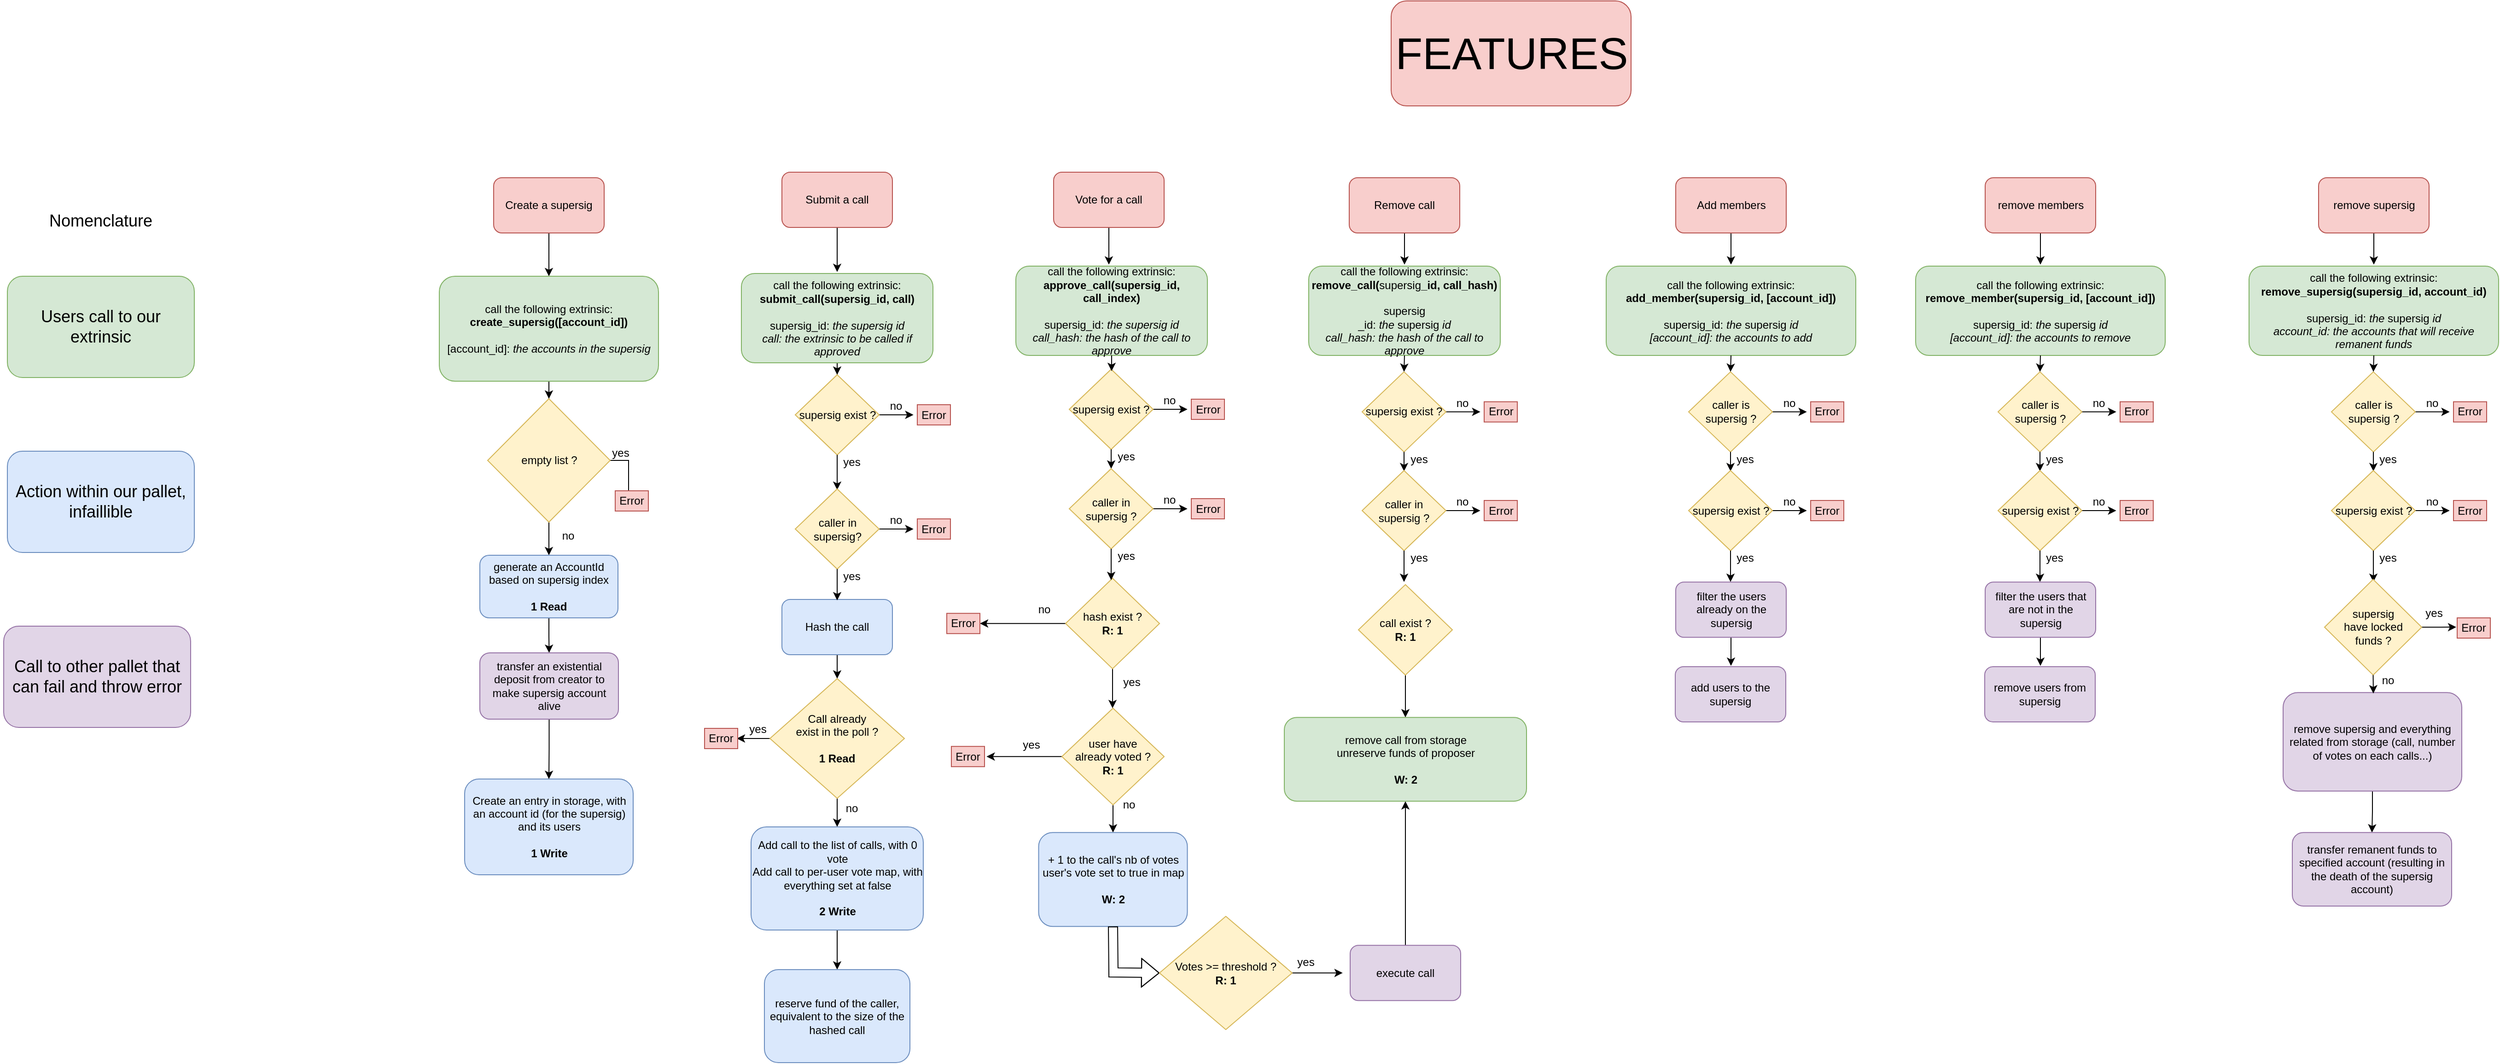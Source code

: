 <mxfile version="18.0.6" type="device"><diagram id="7CCgDmgDRAk3FX0dmjGh" name="Page-1"><mxGraphModel dx="2831" dy="1636" grid="0" gridSize="10" guides="1" tooltips="1" connect="1" arrows="1" fold="1" page="0" pageScale="1" pageWidth="4000" pageHeight="4000" math="0" shadow="0"><root><mxCell id="0"/><mxCell id="1" parent="0"/><mxCell id="Rgg8qXYijjIjAc1FM_RE-1" value="&lt;font style=&quot;font-size: 48px;&quot;&gt;FEATURES&lt;/font&gt;" style="rounded=1;whiteSpace=wrap;html=1;fillColor=#f8cecc;strokeColor=#b85450;" parent="1" vertex="1"><mxGeometry x="1069.5" y="-78" width="260.5" height="114" as="geometry"/></mxCell><mxCell id="e0RKrM8yckFqXr-OMky5-4" style="edgeStyle=orthogonalEdgeStyle;rounded=0;orthogonalLoop=1;jettySize=auto;html=1;entryX=0.5;entryY=0;entryDx=0;entryDy=0;fontSize=12;" parent="1" source="Rgg8qXYijjIjAc1FM_RE-2" target="e0RKrM8yckFqXr-OMky5-2" edge="1"><mxGeometry relative="1" as="geometry"/></mxCell><mxCell id="Rgg8qXYijjIjAc1FM_RE-2" value="Create a supersig" style="rounded=1;whiteSpace=wrap;html=1;fillColor=#f8cecc;strokeColor=#b85450;" parent="1" vertex="1"><mxGeometry x="95" y="114" width="120" height="60" as="geometry"/></mxCell><mxCell id="e0RKrM8yckFqXr-OMky5-19" style="edgeStyle=orthogonalEdgeStyle;rounded=0;orthogonalLoop=1;jettySize=auto;html=1;fontSize=12;" parent="1" source="Rgg8qXYijjIjAc1FM_RE-3" edge="1"><mxGeometry relative="1" as="geometry"><mxPoint x="468" y="216.4" as="targetPoint"/></mxGeometry></mxCell><mxCell id="Rgg8qXYijjIjAc1FM_RE-3" value="Submit a call" style="rounded=1;whiteSpace=wrap;html=1;fillColor=#f8cecc;strokeColor=#b85450;" parent="1" vertex="1"><mxGeometry x="408" y="108" width="120" height="60" as="geometry"/></mxCell><mxCell id="e0RKrM8yckFqXr-OMky5-28" style="edgeStyle=orthogonalEdgeStyle;rounded=0;orthogonalLoop=1;jettySize=auto;html=1;fontSize=12;" parent="1" source="Rgg8qXYijjIjAc1FM_RE-4" edge="1"><mxGeometry relative="1" as="geometry"><mxPoint x="763" y="208.4" as="targetPoint"/></mxGeometry></mxCell><mxCell id="Rgg8qXYijjIjAc1FM_RE-4" value="Vote for a call" style="rounded=1;whiteSpace=wrap;html=1;fillColor=#f8cecc;strokeColor=#b85450;" parent="1" vertex="1"><mxGeometry x="703" y="108" width="120" height="60" as="geometry"/></mxCell><mxCell id="e0RKrM8yckFqXr-OMky5-60" style="edgeStyle=orthogonalEdgeStyle;rounded=0;orthogonalLoop=1;jettySize=auto;html=1;fontSize=12;" parent="1" source="Rgg8qXYijjIjAc1FM_RE-5" edge="1"><mxGeometry relative="1" as="geometry"><mxPoint x="1084" y="208.364" as="targetPoint"/></mxGeometry></mxCell><mxCell id="Rgg8qXYijjIjAc1FM_RE-5" value="Remove call" style="rounded=1;whiteSpace=wrap;html=1;fillColor=#f8cecc;strokeColor=#b85450;" parent="1" vertex="1"><mxGeometry x="1024" y="114" width="120" height="60" as="geometry"/></mxCell><mxCell id="e0RKrM8yckFqXr-OMky5-7" style="edgeStyle=orthogonalEdgeStyle;rounded=0;orthogonalLoop=1;jettySize=auto;html=1;fontSize=12;" parent="1" source="e0RKrM8yckFqXr-OMky5-2" target="e0RKrM8yckFqXr-OMky5-6" edge="1"><mxGeometry relative="1" as="geometry"/></mxCell><mxCell id="e0RKrM8yckFqXr-OMky5-2" value="&lt;div&gt;call the following extrinsic:&lt;br&gt;&lt;b&gt;&lt;/b&gt;&lt;/div&gt;&lt;div&gt;&lt;b&gt;create_supersig([account_id])&lt;/b&gt;&lt;/div&gt;&lt;div&gt;&lt;br&gt;&lt;/div&gt;&lt;div&gt;[account_id]: &lt;font style=&quot;font-size: 12px;&quot;&gt;&lt;i&gt;the accounts in the supersig&lt;/i&gt;&lt;/font&gt;&lt;/div&gt;" style="rounded=1;whiteSpace=wrap;html=1;fillColor=#d5e8d4;strokeColor=#82b366;" parent="1" vertex="1"><mxGeometry x="36" y="221" width="238" height="114" as="geometry"/></mxCell><mxCell id="e0RKrM8yckFqXr-OMky5-5" value="&lt;div&gt;Create an entry in storage, with an account id (for the supersig) and its users&lt;/div&gt;&lt;div&gt;&lt;br&gt;&lt;/div&gt;&lt;b&gt;1 Write&lt;/b&gt;" style="rounded=1;whiteSpace=wrap;html=1;fontSize=12;fillColor=#dae8fc;strokeColor=#6c8ebf;" parent="1" vertex="1"><mxGeometry x="63.5" y="767" width="183" height="104" as="geometry"/></mxCell><mxCell id="e0RKrM8yckFqXr-OMky5-9" style="edgeStyle=orthogonalEdgeStyle;rounded=0;orthogonalLoop=1;jettySize=auto;html=1;fontSize=12;" parent="1" source="e0RKrM8yckFqXr-OMky5-6" target="e0RKrM8yckFqXr-OMky5-10" edge="1"><mxGeometry relative="1" as="geometry"><mxPoint x="245.207" y="421.0" as="targetPoint"/></mxGeometry></mxCell><mxCell id="pJIHgHE46LKrBKVAture-3" style="edgeStyle=orthogonalEdgeStyle;rounded=0;orthogonalLoop=1;jettySize=auto;html=1;entryX=0.5;entryY=0;entryDx=0;entryDy=0;" parent="1" source="e0RKrM8yckFqXr-OMky5-6" target="pJIHgHE46LKrBKVAture-1" edge="1"><mxGeometry relative="1" as="geometry"/></mxCell><mxCell id="e0RKrM8yckFqXr-OMky5-6" value="&lt;div&gt;empty list ?&lt;br&gt;&lt;/div&gt;" style="rhombus;whiteSpace=wrap;html=1;fontSize=12;fillColor=#fff2cc;strokeColor=#d6b656;" parent="1" vertex="1"><mxGeometry x="88.5" y="354" width="133" height="134" as="geometry"/></mxCell><mxCell id="e0RKrM8yckFqXr-OMky5-10" value="Error" style="rounded=0;whiteSpace=wrap;html=1;fontSize=12;fillColor=#f8cecc;strokeColor=#b85450;" parent="1" vertex="1"><mxGeometry x="227" y="454" width="36" height="22" as="geometry"/></mxCell><mxCell id="e0RKrM8yckFqXr-OMky5-11" value="no" style="text;html=1;strokeColor=none;fillColor=none;align=center;verticalAlign=middle;whiteSpace=wrap;rounded=0;fontSize=12;" parent="1" vertex="1"><mxGeometry x="146" y="488" width="60" height="30" as="geometry"/></mxCell><mxCell id="e0RKrM8yckFqXr-OMky5-12" value="yes" style="text;html=1;strokeColor=none;fillColor=none;align=center;verticalAlign=middle;whiteSpace=wrap;rounded=0;fontSize=12;" parent="1" vertex="1"><mxGeometry x="203" y="398" width="60" height="30" as="geometry"/></mxCell><mxCell id="e0RKrM8yckFqXr-OMky5-65" style="edgeStyle=orthogonalEdgeStyle;rounded=0;orthogonalLoop=1;jettySize=auto;html=1;entryX=0.5;entryY=0;entryDx=0;entryDy=0;fontSize=12;" parent="1" source="e0RKrM8yckFqXr-OMky5-13" target="e0RKrM8yckFqXr-OMky5-61" edge="1"><mxGeometry relative="1" as="geometry"/></mxCell><mxCell id="e0RKrM8yckFqXr-OMky5-13" value="&lt;div&gt;call the following extrinsic:&lt;/div&gt;&lt;div&gt;&lt;b&gt;submit_call(supersig_id, call)&lt;/b&gt;&lt;br&gt;&lt;/div&gt;&lt;div&gt;&lt;br&gt;&lt;/div&gt;&lt;div&gt;supersig_id: &lt;i&gt;the supersig id&lt;/i&gt;&lt;/div&gt;&lt;div&gt;&lt;i&gt;call: the extrinsic to be called if approved&lt;/i&gt;&lt;br&gt;&lt;/div&gt;" style="rounded=1;whiteSpace=wrap;html=1;fontSize=12;fillColor=#d5e8d4;strokeColor=#82b366;" parent="1" vertex="1"><mxGeometry x="364" y="218" width="208" height="97" as="geometry"/></mxCell><mxCell id="e0RKrM8yckFqXr-OMky5-21" style="edgeStyle=orthogonalEdgeStyle;rounded=0;orthogonalLoop=1;jettySize=auto;html=1;fontSize=12;" parent="1" source="e0RKrM8yckFqXr-OMky5-17" target="e0RKrM8yckFqXr-OMky5-18" edge="1"><mxGeometry relative="1" as="geometry"/></mxCell><mxCell id="e0RKrM8yckFqXr-OMky5-17" value="Hash the call" style="rounded=1;whiteSpace=wrap;html=1;fontSize=12;fillColor=#dae8fc;strokeColor=#6c8ebf;" parent="1" vertex="1"><mxGeometry x="408" y="572" width="120" height="60" as="geometry"/></mxCell><mxCell id="e0RKrM8yckFqXr-OMky5-22" style="edgeStyle=orthogonalEdgeStyle;rounded=0;orthogonalLoop=1;jettySize=auto;html=1;fontSize=12;" parent="1" source="e0RKrM8yckFqXr-OMky5-18" target="e0RKrM8yckFqXr-OMky5-23" edge="1"><mxGeometry relative="1" as="geometry"><mxPoint x="468" y="828" as="targetPoint"/></mxGeometry></mxCell><mxCell id="e0RKrM8yckFqXr-OMky5-25" style="edgeStyle=orthogonalEdgeStyle;rounded=0;orthogonalLoop=1;jettySize=auto;html=1;entryX=1;entryY=0.5;entryDx=0;entryDy=0;fontSize=12;" parent="1" source="e0RKrM8yckFqXr-OMky5-18" edge="1"><mxGeometry relative="1" as="geometry"><mxPoint x="359" y="723" as="targetPoint"/></mxGeometry></mxCell><mxCell id="e0RKrM8yckFqXr-OMky5-18" value="&lt;div&gt;Call already&lt;/div&gt;&lt;div&gt;exist in the poll ?&lt;/div&gt;&lt;div&gt;&lt;br&gt;&lt;/div&gt;&lt;div&gt;&lt;b&gt;1 Read&lt;/b&gt;&lt;br&gt;&lt;/div&gt;" style="rhombus;whiteSpace=wrap;html=1;fontSize=12;fillColor=#fff2cc;strokeColor=#d6b656;" parent="1" vertex="1"><mxGeometry x="395" y="658" width="146" height="130" as="geometry"/></mxCell><mxCell id="e0RKrM8yckFqXr-OMky5-29" style="edgeStyle=orthogonalEdgeStyle;rounded=0;orthogonalLoop=1;jettySize=auto;html=1;fontSize=12;" parent="1" source="e0RKrM8yckFqXr-OMky5-23" target="e0RKrM8yckFqXr-OMky5-30" edge="1"><mxGeometry relative="1" as="geometry"><mxPoint x="468" y="924.8" as="targetPoint"/></mxGeometry></mxCell><mxCell id="e0RKrM8yckFqXr-OMky5-23" value="&lt;div&gt;Add call to the list of calls, with 0 vote&lt;/div&gt;&lt;div&gt;Add call to per-user vote map, with everything set at false &lt;br&gt;&lt;/div&gt;&lt;div&gt;&lt;br&gt;&lt;/div&gt;&lt;div&gt;&lt;b&gt;2 Write&lt;/b&gt;&lt;br&gt;&lt;/div&gt;" style="rounded=1;whiteSpace=wrap;html=1;fontSize=12;fillColor=#dae8fc;strokeColor=#6c8ebf;" parent="1" vertex="1"><mxGeometry x="374.5" y="819" width="187" height="112" as="geometry"/></mxCell><mxCell id="e0RKrM8yckFqXr-OMky5-24" value="Error" style="rounded=0;whiteSpace=wrap;html=1;fontSize=12;fillColor=#f8cecc;strokeColor=#b85450;" parent="1" vertex="1"><mxGeometry x="324" y="712" width="36" height="22" as="geometry"/></mxCell><mxCell id="e0RKrM8yckFqXr-OMky5-26" value="yes" style="text;html=1;strokeColor=none;fillColor=none;align=center;verticalAlign=middle;whiteSpace=wrap;rounded=0;fontSize=12;" parent="1" vertex="1"><mxGeometry x="352" y="698" width="60" height="30" as="geometry"/></mxCell><mxCell id="e0RKrM8yckFqXr-OMky5-27" value="no" style="text;html=1;strokeColor=none;fillColor=none;align=center;verticalAlign=middle;whiteSpace=wrap;rounded=0;fontSize=12;" parent="1" vertex="1"><mxGeometry x="454" y="784" width="60" height="30" as="geometry"/></mxCell><mxCell id="e0RKrM8yckFqXr-OMky5-30" value="reserve fund of the caller, equivalent to the size of the hashed call" style="rounded=1;whiteSpace=wrap;html=1;fontSize=12;fillColor=#dae8fc;strokeColor=#6c8ebf;" parent="1" vertex="1"><mxGeometry x="389" y="974" width="158" height="101" as="geometry"/></mxCell><mxCell id="e0RKrM8yckFqXr-OMky5-31" value="&lt;div&gt;call the following extrinsic:&lt;/div&gt;&lt;div&gt;&lt;b&gt;approve_call(supersig_id, call_index)&lt;/b&gt;&lt;br&gt;&lt;/div&gt;&lt;div&gt;&lt;br&gt;&lt;/div&gt;&lt;div&gt;supersig_id: &lt;i&gt;the supersig id&lt;/i&gt;&lt;/div&gt;&lt;div&gt;&lt;i&gt;call_hash: the hash of the call to approve&lt;/i&gt;&lt;br&gt;&lt;/div&gt;" style="rounded=1;whiteSpace=wrap;html=1;fontSize=12;fillColor=#d5e8d4;strokeColor=#82b366;" parent="1" vertex="1"><mxGeometry x="662" y="210" width="208" height="97" as="geometry"/></mxCell><mxCell id="e0RKrM8yckFqXr-OMky5-35" style="edgeStyle=orthogonalEdgeStyle;rounded=0;orthogonalLoop=1;jettySize=auto;html=1;entryX=1;entryY=0.5;entryDx=0;entryDy=0;fontSize=12;" parent="1" source="e0RKrM8yckFqXr-OMky5-33" target="e0RKrM8yckFqXr-OMky5-34" edge="1"><mxGeometry relative="1" as="geometry"/></mxCell><mxCell id="e0RKrM8yckFqXr-OMky5-38" style="edgeStyle=orthogonalEdgeStyle;rounded=0;orthogonalLoop=1;jettySize=auto;html=1;fontSize=12;" parent="1" source="e0RKrM8yckFqXr-OMky5-33" edge="1"><mxGeometry relative="1" as="geometry"><mxPoint x="767" y="690.1" as="targetPoint"/></mxGeometry></mxCell><mxCell id="e0RKrM8yckFqXr-OMky5-33" value="&lt;div&gt;hash exist ?&lt;/div&gt;&lt;div&gt;&lt;b&gt;R: 1&lt;/b&gt;&lt;br&gt;&lt;/div&gt;" style="rhombus;whiteSpace=wrap;html=1;fontSize=12;fillColor=#fff2cc;strokeColor=#d6b656;" parent="1" vertex="1"><mxGeometry x="716" y="549" width="102" height="98.2" as="geometry"/></mxCell><mxCell id="e0RKrM8yckFqXr-OMky5-34" value="Error" style="rounded=0;whiteSpace=wrap;html=1;fontSize=12;fillColor=#f8cecc;strokeColor=#b85450;" parent="1" vertex="1"><mxGeometry x="587" y="587.1" width="36" height="22" as="geometry"/></mxCell><mxCell id="e0RKrM8yckFqXr-OMky5-36" value="no" style="text;html=1;strokeColor=none;fillColor=none;align=center;verticalAlign=middle;whiteSpace=wrap;rounded=0;fontSize=12;" parent="1" vertex="1"><mxGeometry x="663" y="568.1" width="60" height="30" as="geometry"/></mxCell><mxCell id="e0RKrM8yckFqXr-OMky5-37" value="yes" style="text;html=1;strokeColor=none;fillColor=none;align=center;verticalAlign=middle;whiteSpace=wrap;rounded=0;fontSize=12;" parent="1" vertex="1"><mxGeometry x="758" y="647.2" width="60" height="30" as="geometry"/></mxCell><mxCell id="e0RKrM8yckFqXr-OMky5-42" style="edgeStyle=orthogonalEdgeStyle;rounded=0;orthogonalLoop=1;jettySize=auto;html=1;fontSize=12;" parent="1" source="e0RKrM8yckFqXr-OMky5-40" edge="1"><mxGeometry relative="1" as="geometry"><mxPoint x="630.2" y="742.6" as="targetPoint"/></mxGeometry></mxCell><mxCell id="e0RKrM8yckFqXr-OMky5-46" style="edgeStyle=orthogonalEdgeStyle;rounded=0;orthogonalLoop=1;jettySize=auto;html=1;entryX=0.5;entryY=0;entryDx=0;entryDy=0;fontSize=12;" parent="1" source="e0RKrM8yckFqXr-OMky5-40" target="e0RKrM8yckFqXr-OMky5-45" edge="1"><mxGeometry relative="1" as="geometry"/></mxCell><mxCell id="e0RKrM8yckFqXr-OMky5-40" value="&lt;div&gt;user have&lt;/div&gt;&lt;div&gt;already voted ?&lt;/div&gt;&lt;div&gt;&lt;b&gt;R: 1&lt;/b&gt;&lt;br&gt;&lt;/div&gt;" style="rhombus;whiteSpace=wrap;html=1;fontSize=12;fillColor=#fff2cc;strokeColor=#d6b656;" parent="1" vertex="1"><mxGeometry x="712" y="690.1" width="111" height="105" as="geometry"/></mxCell><mxCell id="e0RKrM8yckFqXr-OMky5-41" value="Error" style="rounded=0;whiteSpace=wrap;html=1;fontSize=12;fillColor=#f8cecc;strokeColor=#b85450;" parent="1" vertex="1"><mxGeometry x="592" y="731.6" width="36" height="22" as="geometry"/></mxCell><mxCell id="e0RKrM8yckFqXr-OMky5-43" value="no" style="text;html=1;strokeColor=none;fillColor=none;align=center;verticalAlign=middle;whiteSpace=wrap;rounded=0;fontSize=12;" parent="1" vertex="1"><mxGeometry x="755" y="780.1" width="60" height="30" as="geometry"/></mxCell><mxCell id="e0RKrM8yckFqXr-OMky5-44" value="yes" style="text;html=1;strokeColor=none;fillColor=none;align=center;verticalAlign=middle;whiteSpace=wrap;rounded=0;fontSize=12;" parent="1" vertex="1"><mxGeometry x="649" y="715.1" width="60" height="30" as="geometry"/></mxCell><mxCell id="e0RKrM8yckFqXr-OMky5-45" value="&lt;div&gt;+ 1 to the call's nb of votes&lt;/div&gt;&lt;div&gt;user's vote set to true in map&lt;/div&gt;&lt;div&gt;&lt;b&gt;&lt;br&gt;&lt;/b&gt;&lt;/div&gt;&lt;div&gt;&lt;b&gt;W: 2&lt;/b&gt;&lt;br&gt;&lt;/div&gt;" style="rounded=1;whiteSpace=wrap;html=1;fontSize=12;fillColor=#dae8fc;strokeColor=#6c8ebf;" parent="1" vertex="1"><mxGeometry x="686.75" y="825.1" width="161.5" height="102" as="geometry"/></mxCell><mxCell id="e0RKrM8yckFqXr-OMky5-47" value="" style="shape=flexArrow;endArrow=classic;html=1;rounded=0;fontSize=12;exitX=0.5;exitY=1;exitDx=0;exitDy=0;entryX=0;entryY=0.5;entryDx=0;entryDy=0;" parent="1" edge="1"><mxGeometry width="50" height="50" relative="1" as="geometry"><mxPoint x="767.5" y="927.1" as="sourcePoint"/><mxPoint x="818" y="977.6" as="targetPoint"/><Array as="points"><mxPoint x="768" y="977.1"/></Array></mxGeometry></mxCell><mxCell id="e0RKrM8yckFqXr-OMky5-88" style="edgeStyle=orthogonalEdgeStyle;rounded=0;orthogonalLoop=1;jettySize=auto;html=1;fontSize=12;" parent="1" source="e0RKrM8yckFqXr-OMky5-49" edge="1"><mxGeometry relative="1" as="geometry"><mxPoint x="1016.903" y="977.6" as="targetPoint"/></mxGeometry></mxCell><mxCell id="e0RKrM8yckFqXr-OMky5-49" value="&lt;div&gt;Votes &amp;gt;= threshold ?&lt;/div&gt;&lt;b&gt;R: 1&lt;/b&gt;" style="rhombus;whiteSpace=wrap;html=1;fontSize=12;fillColor=#fff2cc;strokeColor=#d6b656;" parent="1" vertex="1"><mxGeometry x="818" y="916.1" width="144" height="123" as="geometry"/></mxCell><mxCell id="e0RKrM8yckFqXr-OMky5-50" value="yes" style="text;html=1;strokeColor=none;fillColor=none;align=center;verticalAlign=middle;whiteSpace=wrap;rounded=0;fontSize=12;" parent="1" vertex="1"><mxGeometry x="947" y="951.1" width="60" height="30" as="geometry"/></mxCell><mxCell id="e0RKrM8yckFqXr-OMky5-91" style="edgeStyle=orthogonalEdgeStyle;rounded=0;orthogonalLoop=1;jettySize=auto;html=1;fontSize=12;" parent="1" source="e0RKrM8yckFqXr-OMky5-51" target="e0RKrM8yckFqXr-OMky5-58" edge="1"><mxGeometry relative="1" as="geometry"/></mxCell><mxCell id="e0RKrM8yckFqXr-OMky5-51" value="execute call" style="rounded=1;whiteSpace=wrap;html=1;fontSize=12;fillColor=#e1d5e7;strokeColor=#9673a6;" parent="1" vertex="1"><mxGeometry x="1025" y="947.6" width="120" height="60" as="geometry"/></mxCell><mxCell id="e0RKrM8yckFqXr-OMky5-59" style="edgeStyle=orthogonalEdgeStyle;rounded=0;orthogonalLoop=1;jettySize=auto;html=1;entryX=0.5;entryY=0;entryDx=0;entryDy=0;fontSize=12;" parent="1" source="e0RKrM8yckFqXr-OMky5-55" target="e0RKrM8yckFqXr-OMky5-58" edge="1"><mxGeometry relative="1" as="geometry"/></mxCell><mxCell id="e0RKrM8yckFqXr-OMky5-55" value="&lt;div&gt;call exist ?&lt;/div&gt;&lt;div&gt;&lt;b&gt;R: 1&lt;/b&gt;&lt;br&gt;&lt;/div&gt;" style="rhombus;whiteSpace=wrap;html=1;fontSize=12;fillColor=#fff2cc;strokeColor=#d6b656;" parent="1" vertex="1"><mxGeometry x="1034" y="555.9" width="102" height="98.2" as="geometry"/></mxCell><mxCell id="e0RKrM8yckFqXr-OMky5-56" value="&lt;div&gt;call the following extrinsic:&lt;/div&gt;&lt;div&gt;&lt;b&gt;remove_call(&lt;/b&gt;supersig&lt;b&gt;_id, call_hash)&lt;/b&gt;&lt;br&gt;&lt;/div&gt;&lt;div&gt;&lt;br&gt;&lt;/div&gt;supersig&lt;div&gt;_id: &lt;i&gt;the&amp;nbsp;&lt;/i&gt;supersig&amp;nbsp;&lt;i&gt;id&lt;/i&gt;&lt;/div&gt;&lt;div&gt;&lt;i&gt;call_hash: the hash of the call to approve&lt;/i&gt;&lt;br&gt;&lt;/div&gt;" style="rounded=1;whiteSpace=wrap;html=1;fontSize=12;fillColor=#d5e8d4;strokeColor=#82b366;" parent="1" vertex="1"><mxGeometry x="980" y="210" width="208" height="97" as="geometry"/></mxCell><mxCell id="e0RKrM8yckFqXr-OMky5-58" value="&lt;div&gt;&lt;span style=&quot;background-color: initial;&quot;&gt;remove call from storage&lt;/span&gt;&lt;br&gt;&lt;/div&gt;&lt;div&gt;unreserve funds of proposer&lt;/div&gt;&lt;div&gt;&lt;br&gt;&lt;/div&gt;&lt;div&gt;&lt;b&gt;W: 2&lt;/b&gt;&lt;br&gt;&lt;/div&gt;" style="rounded=1;whiteSpace=wrap;html=1;fontSize=12;fillColor=#d5e8d4;strokeColor=#82b366;" parent="1" vertex="1"><mxGeometry x="953.5" y="700.1" width="263" height="91" as="geometry"/></mxCell><mxCell id="e0RKrM8yckFqXr-OMky5-67" style="edgeStyle=orthogonalEdgeStyle;rounded=0;orthogonalLoop=1;jettySize=auto;html=1;fontSize=12;" parent="1" source="e0RKrM8yckFqXr-OMky5-61" edge="1"><mxGeometry relative="1" as="geometry"><mxPoint x="550.826" y="371.5" as="targetPoint"/></mxGeometry></mxCell><mxCell id="e0RKrM8yckFqXr-OMky5-61" value="supersig exist ?" style="rhombus;whiteSpace=wrap;html=1;fontSize=12;fillColor=#fff2cc;strokeColor=#d6b656;" parent="1" vertex="1"><mxGeometry x="422.5" y="328" width="91" height="87" as="geometry"/></mxCell><mxCell id="e0RKrM8yckFqXr-OMky5-62" value="no" style="text;html=1;strokeColor=none;fillColor=none;align=center;verticalAlign=middle;whiteSpace=wrap;rounded=0;fontSize=12;" parent="1" vertex="1"><mxGeometry x="501.5" y="347" width="60" height="30" as="geometry"/></mxCell><mxCell id="e0RKrM8yckFqXr-OMky5-63" value="yes" style="text;html=1;strokeColor=none;fillColor=none;align=center;verticalAlign=middle;whiteSpace=wrap;rounded=0;fontSize=12;" parent="1" vertex="1"><mxGeometry x="454" y="408" width="60" height="30" as="geometry"/></mxCell><mxCell id="e0RKrM8yckFqXr-OMky5-64" value="Error" style="rounded=0;whiteSpace=wrap;html=1;fontSize=12;fillColor=#f8cecc;strokeColor=#b85450;" parent="1" vertex="1"><mxGeometry x="555" y="360.5" width="36" height="22" as="geometry"/></mxCell><mxCell id="e0RKrM8yckFqXr-OMky5-66" value="" style="endArrow=classic;html=1;rounded=0;fontSize=12;exitX=0.5;exitY=1;exitDx=0;exitDy=0;" parent="1" source="e0RKrM8yckFqXr-OMky5-61" edge="1"><mxGeometry width="50" height="50" relative="1" as="geometry"><mxPoint x="737" y="506" as="sourcePoint"/><mxPoint x="468" y="453" as="targetPoint"/></mxGeometry></mxCell><mxCell id="e0RKrM8yckFqXr-OMky5-68" style="edgeStyle=orthogonalEdgeStyle;rounded=0;orthogonalLoop=1;jettySize=auto;html=1;fontSize=12;" parent="1" source="e0RKrM8yckFqXr-OMky5-69" edge="1"><mxGeometry relative="1" as="geometry"><mxPoint x="848.326" y="365.5" as="targetPoint"/></mxGeometry></mxCell><mxCell id="e0RKrM8yckFqXr-OMky5-69" value="supersig exist ?" style="rhombus;whiteSpace=wrap;html=1;fontSize=12;fillColor=#fff2cc;strokeColor=#d6b656;" parent="1" vertex="1"><mxGeometry x="720" y="322" width="91" height="87" as="geometry"/></mxCell><mxCell id="e0RKrM8yckFqXr-OMky5-70" value="no" style="text;html=1;strokeColor=none;fillColor=none;align=center;verticalAlign=middle;whiteSpace=wrap;rounded=0;fontSize=12;" parent="1" vertex="1"><mxGeometry x="799" y="341" width="60" height="30" as="geometry"/></mxCell><mxCell id="e0RKrM8yckFqXr-OMky5-71" value="yes" style="text;html=1;strokeColor=none;fillColor=none;align=center;verticalAlign=middle;whiteSpace=wrap;rounded=0;fontSize=12;" parent="1" vertex="1"><mxGeometry x="751.5" y="402" width="60" height="30" as="geometry"/></mxCell><mxCell id="e0RKrM8yckFqXr-OMky5-72" value="Error" style="rounded=0;whiteSpace=wrap;html=1;fontSize=12;fillColor=#f8cecc;strokeColor=#b85450;" parent="1" vertex="1"><mxGeometry x="852.5" y="354.5" width="36" height="22" as="geometry"/></mxCell><mxCell id="e0RKrM8yckFqXr-OMky5-73" value="" style="endArrow=classic;html=1;rounded=0;fontSize=12;exitX=0.5;exitY=1;exitDx=0;exitDy=0;entryX=0.5;entryY=0;entryDx=0;entryDy=0;" parent="1" source="e0RKrM8yckFqXr-OMky5-69" edge="1"><mxGeometry width="50" height="50" relative="1" as="geometry"><mxPoint x="1034.5" y="500" as="sourcePoint"/><mxPoint x="765.5" y="430" as="targetPoint"/></mxGeometry></mxCell><mxCell id="e0RKrM8yckFqXr-OMky5-80" style="edgeStyle=orthogonalEdgeStyle;rounded=0;orthogonalLoop=1;jettySize=auto;html=1;fontSize=12;" parent="1" source="e0RKrM8yckFqXr-OMky5-81" edge="1"><mxGeometry relative="1" as="geometry"><mxPoint x="1166.326" y="368.3" as="targetPoint"/></mxGeometry></mxCell><mxCell id="e0RKrM8yckFqXr-OMky5-81" value="supersig exist ?" style="rhombus;whiteSpace=wrap;html=1;fontSize=12;fillColor=#fff2cc;strokeColor=#d6b656;" parent="1" vertex="1"><mxGeometry x="1038" y="324.8" width="91" height="87" as="geometry"/></mxCell><mxCell id="e0RKrM8yckFqXr-OMky5-82" value="no" style="text;html=1;strokeColor=none;fillColor=none;align=center;verticalAlign=middle;whiteSpace=wrap;rounded=0;fontSize=12;" parent="1" vertex="1"><mxGeometry x="1117" y="343.8" width="60" height="30" as="geometry"/></mxCell><mxCell id="e0RKrM8yckFqXr-OMky5-83" value="yes" style="text;html=1;strokeColor=none;fillColor=none;align=center;verticalAlign=middle;whiteSpace=wrap;rounded=0;fontSize=12;" parent="1" vertex="1"><mxGeometry x="1069.5" y="404.8" width="60" height="30" as="geometry"/></mxCell><mxCell id="e0RKrM8yckFqXr-OMky5-84" value="Error" style="rounded=0;whiteSpace=wrap;html=1;fontSize=12;fillColor=#f8cecc;strokeColor=#b85450;" parent="1" vertex="1"><mxGeometry x="1170.5" y="357.3" width="36" height="22" as="geometry"/></mxCell><mxCell id="e0RKrM8yckFqXr-OMky5-85" value="" style="endArrow=classic;html=1;rounded=0;fontSize=12;exitX=0.5;exitY=1;exitDx=0;exitDy=0;entryX=0.5;entryY=0;entryDx=0;entryDy=0;" parent="1" source="e0RKrM8yckFqXr-OMky5-81" edge="1"><mxGeometry width="50" height="50" relative="1" as="geometry"><mxPoint x="1352.5" y="502.8" as="sourcePoint"/><mxPoint x="1083.5" y="432.8" as="targetPoint"/></mxGeometry></mxCell><mxCell id="e0RKrM8yckFqXr-OMky5-86" value="" style="endArrow=classic;html=1;rounded=0;fontSize=12;exitX=0.5;exitY=1;exitDx=0;exitDy=0;entryX=0.5;entryY=0;entryDx=0;entryDy=0;" parent="1" source="e0RKrM8yckFqXr-OMky5-56" target="e0RKrM8yckFqXr-OMky5-81" edge="1"><mxGeometry width="50" height="50" relative="1" as="geometry"><mxPoint x="737" y="506" as="sourcePoint"/><mxPoint x="787" y="456" as="targetPoint"/></mxGeometry></mxCell><mxCell id="e0RKrM8yckFqXr-OMky5-87" value="" style="endArrow=classic;html=1;rounded=0;fontSize=12;exitX=0.5;exitY=1;exitDx=0;exitDy=0;" parent="1" source="e0RKrM8yckFqXr-OMky5-31" edge="1"><mxGeometry width="50" height="50" relative="1" as="geometry"><mxPoint x="737" y="506" as="sourcePoint"/><mxPoint x="766" y="324" as="targetPoint"/></mxGeometry></mxCell><mxCell id="pJIHgHE46LKrBKVAture-4" style="edgeStyle=orthogonalEdgeStyle;rounded=0;orthogonalLoop=1;jettySize=auto;html=1;entryX=0.5;entryY=0;entryDx=0;entryDy=0;" parent="1" source="pJIHgHE46LKrBKVAture-1" target="pJIHgHE46LKrBKVAture-2" edge="1"><mxGeometry relative="1" as="geometry"/></mxCell><mxCell id="pJIHgHE46LKrBKVAture-1" value="&lt;div&gt;generate an AccountId based on supersig index&lt;/div&gt;&lt;div&gt;&lt;b&gt;&lt;br&gt;1 Read&lt;/b&gt;&lt;br&gt;&lt;/div&gt;" style="rounded=1;whiteSpace=wrap;html=1;fillColor=#dae8fc;strokeColor=#6c8ebf;" parent="1" vertex="1"><mxGeometry x="80" y="524" width="150" height="68" as="geometry"/></mxCell><mxCell id="pJIHgHE46LKrBKVAture-5" style="edgeStyle=orthogonalEdgeStyle;rounded=0;orthogonalLoop=1;jettySize=auto;html=1;" parent="1" source="pJIHgHE46LKrBKVAture-2" target="e0RKrM8yckFqXr-OMky5-5" edge="1"><mxGeometry relative="1" as="geometry"/></mxCell><mxCell id="pJIHgHE46LKrBKVAture-2" value="transfer an existential deposit from creator to make supersig account alive " style="rounded=1;whiteSpace=wrap;html=1;fillColor=#e1d5e7;strokeColor=#9673a6;" parent="1" vertex="1"><mxGeometry x="80" y="630" width="150.5" height="72" as="geometry"/></mxCell><mxCell id="pJIHgHE46LKrBKVAture-6" value="&lt;div&gt;&lt;font style=&quot;font-size: 18px;&quot;&gt;Users call to our&lt;/font&gt;&lt;/div&gt;&lt;div&gt;&lt;font style=&quot;font-size: 18px;&quot;&gt;extrinsic&lt;/font&gt;&lt;/div&gt;" style="rounded=1;whiteSpace=wrap;html=1;fillColor=#d5e8d4;strokeColor=#82b366;" parent="1" vertex="1"><mxGeometry x="-433" y="221" width="203" height="110" as="geometry"/></mxCell><mxCell id="pJIHgHE46LKrBKVAture-8" value="&lt;div&gt;&lt;font style=&quot;font-size: 18px;&quot;&gt;Action within our pallet,&lt;/font&gt;&lt;/div&gt;&lt;div&gt;&lt;font style=&quot;font-size: 18px;&quot;&gt;infaillible&lt;br&gt;&lt;/font&gt;&lt;/div&gt;" style="rounded=1;whiteSpace=wrap;html=1;fillColor=#dae8fc;strokeColor=#6c8ebf;" parent="1" vertex="1"><mxGeometry x="-433" y="411" width="203" height="110" as="geometry"/></mxCell><mxCell id="pJIHgHE46LKrBKVAture-9" value="&lt;font style=&quot;font-size: 18px;&quot;&gt;Call to other pallet that can fail and throw error&lt;br&gt;&lt;/font&gt;" style="rounded=1;whiteSpace=wrap;html=1;fillColor=#e1d5e7;strokeColor=#9673a6;" parent="1" vertex="1"><mxGeometry x="-437" y="601" width="203" height="110" as="geometry"/></mxCell><mxCell id="pJIHgHE46LKrBKVAture-10" value="Nomenclature" style="text;html=1;strokeColor=none;fillColor=none;align=center;verticalAlign=middle;whiteSpace=wrap;rounded=0;fontSize=18;" parent="1" vertex="1"><mxGeometry x="-441" y="119" width="219" height="83" as="geometry"/></mxCell><mxCell id="WldWs12m6fGOXda9JFug-1" style="edgeStyle=orthogonalEdgeStyle;rounded=0;orthogonalLoop=1;jettySize=auto;html=1;fontSize=12;" parent="1" source="WldWs12m6fGOXda9JFug-2" edge="1"><mxGeometry relative="1" as="geometry"><mxPoint x="550.826" y="495.5" as="targetPoint"/></mxGeometry></mxCell><mxCell id="WldWs12m6fGOXda9JFug-2" value="caller in supersig?" style="rhombus;whiteSpace=wrap;html=1;fontSize=12;fillColor=#fff2cc;strokeColor=#d6b656;" parent="1" vertex="1"><mxGeometry x="422.5" y="452" width="91" height="87" as="geometry"/></mxCell><mxCell id="WldWs12m6fGOXda9JFug-3" value="no" style="text;html=1;strokeColor=none;fillColor=none;align=center;verticalAlign=middle;whiteSpace=wrap;rounded=0;fontSize=12;" parent="1" vertex="1"><mxGeometry x="501.5" y="471" width="60" height="30" as="geometry"/></mxCell><mxCell id="WldWs12m6fGOXda9JFug-4" value="yes" style="text;html=1;strokeColor=none;fillColor=none;align=center;verticalAlign=middle;whiteSpace=wrap;rounded=0;fontSize=12;" parent="1" vertex="1"><mxGeometry x="454" y="532" width="60" height="30" as="geometry"/></mxCell><mxCell id="WldWs12m6fGOXda9JFug-5" value="Error" style="rounded=0;whiteSpace=wrap;html=1;fontSize=12;fillColor=#f8cecc;strokeColor=#b85450;" parent="1" vertex="1"><mxGeometry x="555" y="484.5" width="36" height="22" as="geometry"/></mxCell><mxCell id="WldWs12m6fGOXda9JFug-6" value="" style="endArrow=classic;html=1;rounded=0;fontSize=12;exitX=0.5;exitY=1;exitDx=0;exitDy=0;" parent="1" source="WldWs12m6fGOXda9JFug-2" edge="1"><mxGeometry width="50" height="50" relative="1" as="geometry"><mxPoint x="737" y="630" as="sourcePoint"/><mxPoint x="468" y="573" as="targetPoint"/></mxGeometry></mxCell><mxCell id="WldWs12m6fGOXda9JFug-8" style="edgeStyle=orthogonalEdgeStyle;rounded=0;orthogonalLoop=1;jettySize=auto;html=1;fontSize=12;" parent="1" source="WldWs12m6fGOXda9JFug-9" edge="1"><mxGeometry relative="1" as="geometry"><mxPoint x="848.326" y="473.5" as="targetPoint"/></mxGeometry></mxCell><mxCell id="WldWs12m6fGOXda9JFug-9" value="caller in supersig ?" style="rhombus;whiteSpace=wrap;html=1;fontSize=12;fillColor=#fff2cc;strokeColor=#d6b656;" parent="1" vertex="1"><mxGeometry x="720" y="430" width="91" height="87" as="geometry"/></mxCell><mxCell id="WldWs12m6fGOXda9JFug-10" value="no" style="text;html=1;strokeColor=none;fillColor=none;align=center;verticalAlign=middle;whiteSpace=wrap;rounded=0;fontSize=12;" parent="1" vertex="1"><mxGeometry x="799" y="449" width="60" height="30" as="geometry"/></mxCell><mxCell id="WldWs12m6fGOXda9JFug-11" value="yes" style="text;html=1;strokeColor=none;fillColor=none;align=center;verticalAlign=middle;whiteSpace=wrap;rounded=0;fontSize=12;" parent="1" vertex="1"><mxGeometry x="751.5" y="510" width="60" height="30" as="geometry"/></mxCell><mxCell id="WldWs12m6fGOXda9JFug-12" value="Error" style="rounded=0;whiteSpace=wrap;html=1;fontSize=12;fillColor=#f8cecc;strokeColor=#b85450;" parent="1" vertex="1"><mxGeometry x="852.5" y="462.5" width="36" height="22" as="geometry"/></mxCell><mxCell id="WldWs12m6fGOXda9JFug-13" value="" style="endArrow=classic;html=1;rounded=0;fontSize=12;exitX=0.5;exitY=1;exitDx=0;exitDy=0;" parent="1" source="WldWs12m6fGOXda9JFug-9" edge="1"><mxGeometry width="50" height="50" relative="1" as="geometry"><mxPoint x="1034.5" y="608" as="sourcePoint"/><mxPoint x="765.5" y="551" as="targetPoint"/></mxGeometry></mxCell><mxCell id="WldWs12m6fGOXda9JFug-14" style="edgeStyle=orthogonalEdgeStyle;rounded=0;orthogonalLoop=1;jettySize=auto;html=1;fontSize=12;" parent="1" source="WldWs12m6fGOXda9JFug-15" edge="1"><mxGeometry relative="1" as="geometry"><mxPoint x="1166.326" y="475.5" as="targetPoint"/></mxGeometry></mxCell><mxCell id="WldWs12m6fGOXda9JFug-15" value="caller in supersig ?" style="rhombus;whiteSpace=wrap;html=1;fontSize=12;fillColor=#fff2cc;strokeColor=#d6b656;" parent="1" vertex="1"><mxGeometry x="1038" y="432" width="91" height="87" as="geometry"/></mxCell><mxCell id="WldWs12m6fGOXda9JFug-16" value="no" style="text;html=1;strokeColor=none;fillColor=none;align=center;verticalAlign=middle;whiteSpace=wrap;rounded=0;fontSize=12;" parent="1" vertex="1"><mxGeometry x="1117" y="451" width="60" height="30" as="geometry"/></mxCell><mxCell id="WldWs12m6fGOXda9JFug-17" value="yes" style="text;html=1;strokeColor=none;fillColor=none;align=center;verticalAlign=middle;whiteSpace=wrap;rounded=0;fontSize=12;" parent="1" vertex="1"><mxGeometry x="1069.5" y="512" width="60" height="30" as="geometry"/></mxCell><mxCell id="WldWs12m6fGOXda9JFug-18" value="Error" style="rounded=0;whiteSpace=wrap;html=1;fontSize=12;fillColor=#f8cecc;strokeColor=#b85450;" parent="1" vertex="1"><mxGeometry x="1170.5" y="464.5" width="36" height="22" as="geometry"/></mxCell><mxCell id="WldWs12m6fGOXda9JFug-19" value="" style="endArrow=classic;html=1;rounded=0;fontSize=12;exitX=0.5;exitY=1;exitDx=0;exitDy=0;" parent="1" source="WldWs12m6fGOXda9JFug-15" edge="1"><mxGeometry width="50" height="50" relative="1" as="geometry"><mxPoint x="1352.5" y="610" as="sourcePoint"/><mxPoint x="1083.5" y="553" as="targetPoint"/></mxGeometry></mxCell><mxCell id="BNsa_afaNdrdQq-DlCSl-1" style="edgeStyle=orthogonalEdgeStyle;rounded=0;orthogonalLoop=1;jettySize=auto;html=1;fontSize=12;" edge="1" parent="1" source="BNsa_afaNdrdQq-DlCSl-2"><mxGeometry relative="1" as="geometry"><mxPoint x="1438.5" y="208.364" as="targetPoint"/></mxGeometry></mxCell><mxCell id="BNsa_afaNdrdQq-DlCSl-2" value="Add members" style="rounded=1;whiteSpace=wrap;html=1;fillColor=#f8cecc;strokeColor=#b85450;" vertex="1" parent="1"><mxGeometry x="1378.5" y="114" width="120" height="60" as="geometry"/></mxCell><mxCell id="BNsa_afaNdrdQq-DlCSl-5" value="&lt;div&gt;call the following extrinsic:&lt;/div&gt;&lt;div&gt;&lt;b&gt;add_member(supersig_id, [account_id])&lt;/b&gt;&lt;br&gt;&lt;/div&gt;&lt;div&gt;&lt;br&gt;&lt;/div&gt;supersig&lt;span style=&quot;background-color: initial;&quot;&gt;_id: &lt;/span&gt;&lt;i style=&quot;background-color: initial;&quot;&gt;the&amp;nbsp;&lt;/i&gt;&lt;span style=&quot;background-color: initial;&quot;&gt;supersig&lt;/span&gt;&lt;i style=&quot;background-color: initial;&quot;&gt;&amp;nbsp;id&lt;/i&gt;&lt;br&gt;&lt;div&gt;&lt;i&gt;[account_id]: the accounts to add&lt;/i&gt;&lt;br&gt;&lt;/div&gt;" style="rounded=1;whiteSpace=wrap;html=1;fontSize=12;fillColor=#d5e8d4;strokeColor=#82b366;" vertex="1" parent="1"><mxGeometry x="1303" y="210" width="271" height="97" as="geometry"/></mxCell><mxCell id="BNsa_afaNdrdQq-DlCSl-7" style="edgeStyle=orthogonalEdgeStyle;rounded=0;orthogonalLoop=1;jettySize=auto;html=1;fontSize=12;" edge="1" parent="1" source="BNsa_afaNdrdQq-DlCSl-8"><mxGeometry relative="1" as="geometry"><mxPoint x="1520.826" y="368.3" as="targetPoint"/></mxGeometry></mxCell><mxCell id="BNsa_afaNdrdQq-DlCSl-8" value="&lt;span style=&quot;&quot;&gt;caller is supersig ?&lt;/span&gt;" style="rhombus;whiteSpace=wrap;html=1;fontSize=12;fillColor=#fff2cc;strokeColor=#d6b656;" vertex="1" parent="1"><mxGeometry x="1392.5" y="324.8" width="91" height="87" as="geometry"/></mxCell><mxCell id="BNsa_afaNdrdQq-DlCSl-9" value="no" style="text;html=1;strokeColor=none;fillColor=none;align=center;verticalAlign=middle;whiteSpace=wrap;rounded=0;fontSize=12;" vertex="1" parent="1"><mxGeometry x="1471.5" y="343.8" width="60" height="30" as="geometry"/></mxCell><mxCell id="BNsa_afaNdrdQq-DlCSl-10" value="yes" style="text;html=1;strokeColor=none;fillColor=none;align=center;verticalAlign=middle;whiteSpace=wrap;rounded=0;fontSize=12;" vertex="1" parent="1"><mxGeometry x="1424" y="404.8" width="60" height="30" as="geometry"/></mxCell><mxCell id="BNsa_afaNdrdQq-DlCSl-11" value="Error" style="rounded=0;whiteSpace=wrap;html=1;fontSize=12;fillColor=#f8cecc;strokeColor=#b85450;" vertex="1" parent="1"><mxGeometry x="1525" y="357.3" width="36" height="22" as="geometry"/></mxCell><mxCell id="BNsa_afaNdrdQq-DlCSl-12" value="" style="endArrow=classic;html=1;rounded=0;fontSize=12;exitX=0.5;exitY=1;exitDx=0;exitDy=0;entryX=0.5;entryY=0;entryDx=0;entryDy=0;" edge="1" parent="1" source="BNsa_afaNdrdQq-DlCSl-8"><mxGeometry width="50" height="50" relative="1" as="geometry"><mxPoint x="1707" y="502.8" as="sourcePoint"/><mxPoint x="1438" y="432.8" as="targetPoint"/></mxGeometry></mxCell><mxCell id="BNsa_afaNdrdQq-DlCSl-13" value="" style="endArrow=classic;html=1;rounded=0;fontSize=12;exitX=0.5;exitY=1;exitDx=0;exitDy=0;entryX=0.5;entryY=0;entryDx=0;entryDy=0;" edge="1" parent="1" source="BNsa_afaNdrdQq-DlCSl-5" target="BNsa_afaNdrdQq-DlCSl-8"><mxGeometry width="50" height="50" relative="1" as="geometry"><mxPoint x="1091.5" y="506" as="sourcePoint"/><mxPoint x="1141.5" y="456" as="targetPoint"/></mxGeometry></mxCell><mxCell id="BNsa_afaNdrdQq-DlCSl-14" style="edgeStyle=orthogonalEdgeStyle;rounded=0;orthogonalLoop=1;jettySize=auto;html=1;fontSize=12;" edge="1" parent="1" source="BNsa_afaNdrdQq-DlCSl-15"><mxGeometry relative="1" as="geometry"><mxPoint x="1520.826" y="475.5" as="targetPoint"/></mxGeometry></mxCell><mxCell id="BNsa_afaNdrdQq-DlCSl-15" value="supersig exist ?" style="rhombus;whiteSpace=wrap;html=1;fontSize=12;fillColor=#fff2cc;strokeColor=#d6b656;" vertex="1" parent="1"><mxGeometry x="1392.5" y="432" width="91" height="87" as="geometry"/></mxCell><mxCell id="BNsa_afaNdrdQq-DlCSl-16" value="no" style="text;html=1;strokeColor=none;fillColor=none;align=center;verticalAlign=middle;whiteSpace=wrap;rounded=0;fontSize=12;" vertex="1" parent="1"><mxGeometry x="1471.5" y="451" width="60" height="30" as="geometry"/></mxCell><mxCell id="BNsa_afaNdrdQq-DlCSl-17" value="yes" style="text;html=1;strokeColor=none;fillColor=none;align=center;verticalAlign=middle;whiteSpace=wrap;rounded=0;fontSize=12;" vertex="1" parent="1"><mxGeometry x="1424" y="512" width="60" height="30" as="geometry"/></mxCell><mxCell id="BNsa_afaNdrdQq-DlCSl-18" value="Error" style="rounded=0;whiteSpace=wrap;html=1;fontSize=12;fillColor=#f8cecc;strokeColor=#b85450;" vertex="1" parent="1"><mxGeometry x="1525" y="464.5" width="36" height="22" as="geometry"/></mxCell><mxCell id="BNsa_afaNdrdQq-DlCSl-19" value="" style="endArrow=classic;html=1;rounded=0;fontSize=12;exitX=0.5;exitY=1;exitDx=0;exitDy=0;" edge="1" parent="1" source="BNsa_afaNdrdQq-DlCSl-15"><mxGeometry width="50" height="50" relative="1" as="geometry"><mxPoint x="1707" y="610" as="sourcePoint"/><mxPoint x="1438" y="553" as="targetPoint"/></mxGeometry></mxCell><mxCell id="BNsa_afaNdrdQq-DlCSl-21" style="edgeStyle=orthogonalEdgeStyle;rounded=0;orthogonalLoop=1;jettySize=auto;html=1;" edge="1" parent="1" source="BNsa_afaNdrdQq-DlCSl-20"><mxGeometry relative="1" as="geometry"><mxPoint x="1438.5" y="644.143" as="targetPoint"/></mxGeometry></mxCell><mxCell id="BNsa_afaNdrdQq-DlCSl-20" value="filter the users already on the supersig" style="rounded=1;whiteSpace=wrap;html=1;fontSize=12;fillColor=#e1d5e7;strokeColor=#9673a6;" vertex="1" parent="1"><mxGeometry x="1378.5" y="553.1" width="120" height="60" as="geometry"/></mxCell><mxCell id="BNsa_afaNdrdQq-DlCSl-22" value="add users to the supersig" style="rounded=1;whiteSpace=wrap;html=1;fontSize=12;fillColor=#e1d5e7;strokeColor=#9673a6;" vertex="1" parent="1"><mxGeometry x="1378" y="645" width="120" height="60" as="geometry"/></mxCell><mxCell id="BNsa_afaNdrdQq-DlCSl-23" style="edgeStyle=orthogonalEdgeStyle;rounded=0;orthogonalLoop=1;jettySize=auto;html=1;fontSize=12;" edge="1" parent="1" source="BNsa_afaNdrdQq-DlCSl-24"><mxGeometry relative="1" as="geometry"><mxPoint x="1774.5" y="208.364" as="targetPoint"/></mxGeometry></mxCell><mxCell id="BNsa_afaNdrdQq-DlCSl-24" value="remove members" style="rounded=1;whiteSpace=wrap;html=1;fillColor=#f8cecc;strokeColor=#b85450;" vertex="1" parent="1"><mxGeometry x="1714.5" y="114" width="120" height="60" as="geometry"/></mxCell><mxCell id="BNsa_afaNdrdQq-DlCSl-25" value="&lt;div&gt;call the following extrinsic:&lt;/div&gt;&lt;div&gt;&lt;b&gt;remove_member(supersig_id, [account_id])&lt;/b&gt;&lt;br&gt;&lt;/div&gt;&lt;div&gt;&lt;br&gt;&lt;/div&gt;supersig&lt;span style=&quot;background-color: initial;&quot;&gt;_id: &lt;/span&gt;&lt;i style=&quot;background-color: initial;&quot;&gt;the&amp;nbsp;&lt;/i&gt;&lt;span style=&quot;background-color: initial;&quot;&gt;supersig&lt;/span&gt;&lt;i style=&quot;background-color: initial;&quot;&gt;&amp;nbsp;id&lt;/i&gt;&lt;br&gt;&lt;div&gt;&lt;i&gt;[account_id]: the accounts to remove&lt;/i&gt;&lt;br&gt;&lt;/div&gt;" style="rounded=1;whiteSpace=wrap;html=1;fontSize=12;fillColor=#d5e8d4;strokeColor=#82b366;" vertex="1" parent="1"><mxGeometry x="1639" y="210" width="271" height="97" as="geometry"/></mxCell><mxCell id="BNsa_afaNdrdQq-DlCSl-26" style="edgeStyle=orthogonalEdgeStyle;rounded=0;orthogonalLoop=1;jettySize=auto;html=1;fontSize=12;" edge="1" parent="1" source="BNsa_afaNdrdQq-DlCSl-27"><mxGeometry relative="1" as="geometry"><mxPoint x="1856.826" y="368.3" as="targetPoint"/></mxGeometry></mxCell><mxCell id="BNsa_afaNdrdQq-DlCSl-27" value="&lt;span style=&quot;&quot;&gt;caller is supersig ?&lt;/span&gt;" style="rhombus;whiteSpace=wrap;html=1;fontSize=12;fillColor=#fff2cc;strokeColor=#d6b656;" vertex="1" parent="1"><mxGeometry x="1728.5" y="324.8" width="91" height="87" as="geometry"/></mxCell><mxCell id="BNsa_afaNdrdQq-DlCSl-28" value="no" style="text;html=1;strokeColor=none;fillColor=none;align=center;verticalAlign=middle;whiteSpace=wrap;rounded=0;fontSize=12;" vertex="1" parent="1"><mxGeometry x="1807.5" y="343.8" width="60" height="30" as="geometry"/></mxCell><mxCell id="BNsa_afaNdrdQq-DlCSl-29" value="yes" style="text;html=1;strokeColor=none;fillColor=none;align=center;verticalAlign=middle;whiteSpace=wrap;rounded=0;fontSize=12;" vertex="1" parent="1"><mxGeometry x="1760" y="404.8" width="60" height="30" as="geometry"/></mxCell><mxCell id="BNsa_afaNdrdQq-DlCSl-30" value="Error" style="rounded=0;whiteSpace=wrap;html=1;fontSize=12;fillColor=#f8cecc;strokeColor=#b85450;" vertex="1" parent="1"><mxGeometry x="1861" y="357.3" width="36" height="22" as="geometry"/></mxCell><mxCell id="BNsa_afaNdrdQq-DlCSl-31" value="" style="endArrow=classic;html=1;rounded=0;fontSize=12;exitX=0.5;exitY=1;exitDx=0;exitDy=0;entryX=0.5;entryY=0;entryDx=0;entryDy=0;" edge="1" parent="1" source="BNsa_afaNdrdQq-DlCSl-27"><mxGeometry width="50" height="50" relative="1" as="geometry"><mxPoint x="2043" y="502.8" as="sourcePoint"/><mxPoint x="1774" y="432.8" as="targetPoint"/></mxGeometry></mxCell><mxCell id="BNsa_afaNdrdQq-DlCSl-32" value="" style="endArrow=classic;html=1;rounded=0;fontSize=12;exitX=0.5;exitY=1;exitDx=0;exitDy=0;entryX=0.5;entryY=0;entryDx=0;entryDy=0;" edge="1" parent="1" source="BNsa_afaNdrdQq-DlCSl-25" target="BNsa_afaNdrdQq-DlCSl-27"><mxGeometry width="50" height="50" relative="1" as="geometry"><mxPoint x="1427.5" y="506" as="sourcePoint"/><mxPoint x="1477.5" y="456" as="targetPoint"/></mxGeometry></mxCell><mxCell id="BNsa_afaNdrdQq-DlCSl-33" style="edgeStyle=orthogonalEdgeStyle;rounded=0;orthogonalLoop=1;jettySize=auto;html=1;fontSize=12;" edge="1" parent="1" source="BNsa_afaNdrdQq-DlCSl-34"><mxGeometry relative="1" as="geometry"><mxPoint x="1856.826" y="475.5" as="targetPoint"/></mxGeometry></mxCell><mxCell id="BNsa_afaNdrdQq-DlCSl-34" value="supersig exist ?" style="rhombus;whiteSpace=wrap;html=1;fontSize=12;fillColor=#fff2cc;strokeColor=#d6b656;" vertex="1" parent="1"><mxGeometry x="1728.5" y="432" width="91" height="87" as="geometry"/></mxCell><mxCell id="BNsa_afaNdrdQq-DlCSl-35" value="no" style="text;html=1;strokeColor=none;fillColor=none;align=center;verticalAlign=middle;whiteSpace=wrap;rounded=0;fontSize=12;" vertex="1" parent="1"><mxGeometry x="1807.5" y="451" width="60" height="30" as="geometry"/></mxCell><mxCell id="BNsa_afaNdrdQq-DlCSl-36" value="yes" style="text;html=1;strokeColor=none;fillColor=none;align=center;verticalAlign=middle;whiteSpace=wrap;rounded=0;fontSize=12;" vertex="1" parent="1"><mxGeometry x="1760" y="512" width="60" height="30" as="geometry"/></mxCell><mxCell id="BNsa_afaNdrdQq-DlCSl-37" value="Error" style="rounded=0;whiteSpace=wrap;html=1;fontSize=12;fillColor=#f8cecc;strokeColor=#b85450;" vertex="1" parent="1"><mxGeometry x="1861" y="464.5" width="36" height="22" as="geometry"/></mxCell><mxCell id="BNsa_afaNdrdQq-DlCSl-38" value="" style="endArrow=classic;html=1;rounded=0;fontSize=12;exitX=0.5;exitY=1;exitDx=0;exitDy=0;" edge="1" parent="1" source="BNsa_afaNdrdQq-DlCSl-34"><mxGeometry width="50" height="50" relative="1" as="geometry"><mxPoint x="2043" y="610" as="sourcePoint"/><mxPoint x="1774" y="553" as="targetPoint"/></mxGeometry></mxCell><mxCell id="BNsa_afaNdrdQq-DlCSl-39" style="edgeStyle=orthogonalEdgeStyle;rounded=0;orthogonalLoop=1;jettySize=auto;html=1;" edge="1" parent="1" source="BNsa_afaNdrdQq-DlCSl-40"><mxGeometry relative="1" as="geometry"><mxPoint x="1774.5" y="644.143" as="targetPoint"/></mxGeometry></mxCell><mxCell id="BNsa_afaNdrdQq-DlCSl-40" value="filter the users that are not in the supersig" style="rounded=1;whiteSpace=wrap;html=1;fontSize=12;fillColor=#e1d5e7;strokeColor=#9673a6;" vertex="1" parent="1"><mxGeometry x="1714.5" y="553.1" width="120" height="60" as="geometry"/></mxCell><mxCell id="BNsa_afaNdrdQq-DlCSl-41" value="remove users from supersig" style="rounded=1;whiteSpace=wrap;html=1;fontSize=12;fillColor=#e1d5e7;strokeColor=#9673a6;" vertex="1" parent="1"><mxGeometry x="1714" y="645" width="120" height="60" as="geometry"/></mxCell><mxCell id="BNsa_afaNdrdQq-DlCSl-42" style="edgeStyle=orthogonalEdgeStyle;rounded=0;orthogonalLoop=1;jettySize=auto;html=1;fontSize=12;" edge="1" parent="1" source="BNsa_afaNdrdQq-DlCSl-43"><mxGeometry relative="1" as="geometry"><mxPoint x="2136.5" y="208.364" as="targetPoint"/></mxGeometry></mxCell><mxCell id="BNsa_afaNdrdQq-DlCSl-43" value="remove supersig" style="rounded=1;whiteSpace=wrap;html=1;fillColor=#f8cecc;strokeColor=#b85450;" vertex="1" parent="1"><mxGeometry x="2076.5" y="114" width="120" height="60" as="geometry"/></mxCell><mxCell id="BNsa_afaNdrdQq-DlCSl-44" value="&lt;div&gt;call the following extrinsic:&lt;/div&gt;&lt;div&gt;&lt;b&gt;remove_supersig(supersig_id, account_id)&lt;/b&gt;&lt;br&gt;&lt;/div&gt;&lt;div&gt;&lt;br&gt;&lt;/div&gt;supersig&lt;span style=&quot;background-color: initial;&quot;&gt;_id: &lt;/span&gt;&lt;i style=&quot;background-color: initial;&quot;&gt;the&amp;nbsp;&lt;/i&gt;&lt;span style=&quot;background-color: initial;&quot;&gt;supersig&lt;/span&gt;&lt;i style=&quot;background-color: initial;&quot;&gt;&amp;nbsp;id&lt;/i&gt;&lt;br&gt;&lt;div&gt;&lt;i&gt;account_id: the accounts that will receive remanent funds&lt;/i&gt;&lt;br&gt;&lt;/div&gt;" style="rounded=1;whiteSpace=wrap;html=1;fontSize=12;fillColor=#d5e8d4;strokeColor=#82b366;" vertex="1" parent="1"><mxGeometry x="2001" y="210" width="271" height="97" as="geometry"/></mxCell><mxCell id="BNsa_afaNdrdQq-DlCSl-45" style="edgeStyle=orthogonalEdgeStyle;rounded=0;orthogonalLoop=1;jettySize=auto;html=1;fontSize=12;" edge="1" parent="1" source="BNsa_afaNdrdQq-DlCSl-46"><mxGeometry relative="1" as="geometry"><mxPoint x="2218.826" y="368.3" as="targetPoint"/></mxGeometry></mxCell><mxCell id="BNsa_afaNdrdQq-DlCSl-46" value="&lt;span style=&quot;&quot;&gt;caller is supersig ?&lt;/span&gt;" style="rhombus;whiteSpace=wrap;html=1;fontSize=12;fillColor=#fff2cc;strokeColor=#d6b656;" vertex="1" parent="1"><mxGeometry x="2090.5" y="324.8" width="91" height="87" as="geometry"/></mxCell><mxCell id="BNsa_afaNdrdQq-DlCSl-47" value="no" style="text;html=1;strokeColor=none;fillColor=none;align=center;verticalAlign=middle;whiteSpace=wrap;rounded=0;fontSize=12;" vertex="1" parent="1"><mxGeometry x="2169.5" y="343.8" width="60" height="30" as="geometry"/></mxCell><mxCell id="BNsa_afaNdrdQq-DlCSl-48" value="yes" style="text;html=1;strokeColor=none;fillColor=none;align=center;verticalAlign=middle;whiteSpace=wrap;rounded=0;fontSize=12;" vertex="1" parent="1"><mxGeometry x="2122" y="404.8" width="60" height="30" as="geometry"/></mxCell><mxCell id="BNsa_afaNdrdQq-DlCSl-49" value="Error" style="rounded=0;whiteSpace=wrap;html=1;fontSize=12;fillColor=#f8cecc;strokeColor=#b85450;" vertex="1" parent="1"><mxGeometry x="2223" y="357.3" width="36" height="22" as="geometry"/></mxCell><mxCell id="BNsa_afaNdrdQq-DlCSl-50" value="" style="endArrow=classic;html=1;rounded=0;fontSize=12;exitX=0.5;exitY=1;exitDx=0;exitDy=0;entryX=0.5;entryY=0;entryDx=0;entryDy=0;" edge="1" parent="1" source="BNsa_afaNdrdQq-DlCSl-46"><mxGeometry width="50" height="50" relative="1" as="geometry"><mxPoint x="2405" y="502.8" as="sourcePoint"/><mxPoint x="2136" y="432.8" as="targetPoint"/></mxGeometry></mxCell><mxCell id="BNsa_afaNdrdQq-DlCSl-51" value="" style="endArrow=classic;html=1;rounded=0;fontSize=12;exitX=0.5;exitY=1;exitDx=0;exitDy=0;entryX=0.5;entryY=0;entryDx=0;entryDy=0;" edge="1" parent="1" source="BNsa_afaNdrdQq-DlCSl-44" target="BNsa_afaNdrdQq-DlCSl-46"><mxGeometry width="50" height="50" relative="1" as="geometry"><mxPoint x="1789.5" y="506" as="sourcePoint"/><mxPoint x="1839.5" y="456" as="targetPoint"/></mxGeometry></mxCell><mxCell id="BNsa_afaNdrdQq-DlCSl-52" style="edgeStyle=orthogonalEdgeStyle;rounded=0;orthogonalLoop=1;jettySize=auto;html=1;fontSize=12;" edge="1" parent="1" source="BNsa_afaNdrdQq-DlCSl-53"><mxGeometry relative="1" as="geometry"><mxPoint x="2218.826" y="475.5" as="targetPoint"/></mxGeometry></mxCell><mxCell id="BNsa_afaNdrdQq-DlCSl-53" value="supersig exist ?" style="rhombus;whiteSpace=wrap;html=1;fontSize=12;fillColor=#fff2cc;strokeColor=#d6b656;" vertex="1" parent="1"><mxGeometry x="2090.5" y="432" width="91" height="87" as="geometry"/></mxCell><mxCell id="BNsa_afaNdrdQq-DlCSl-54" value="no" style="text;html=1;strokeColor=none;fillColor=none;align=center;verticalAlign=middle;whiteSpace=wrap;rounded=0;fontSize=12;" vertex="1" parent="1"><mxGeometry x="2169.5" y="451" width="60" height="30" as="geometry"/></mxCell><mxCell id="BNsa_afaNdrdQq-DlCSl-55" value="yes" style="text;html=1;strokeColor=none;fillColor=none;align=center;verticalAlign=middle;whiteSpace=wrap;rounded=0;fontSize=12;" vertex="1" parent="1"><mxGeometry x="2122" y="512" width="60" height="30" as="geometry"/></mxCell><mxCell id="BNsa_afaNdrdQq-DlCSl-56" value="Error" style="rounded=0;whiteSpace=wrap;html=1;fontSize=12;fillColor=#f8cecc;strokeColor=#b85450;" vertex="1" parent="1"><mxGeometry x="2223" y="464.5" width="36" height="22" as="geometry"/></mxCell><mxCell id="BNsa_afaNdrdQq-DlCSl-57" value="" style="endArrow=classic;html=1;rounded=0;fontSize=12;exitX=0.5;exitY=1;exitDx=0;exitDy=0;" edge="1" parent="1" source="BNsa_afaNdrdQq-DlCSl-53"><mxGeometry width="50" height="50" relative="1" as="geometry"><mxPoint x="2405" y="610" as="sourcePoint"/><mxPoint x="2136" y="553" as="targetPoint"/></mxGeometry></mxCell><mxCell id="BNsa_afaNdrdQq-DlCSl-69" style="edgeStyle=orthogonalEdgeStyle;rounded=0;orthogonalLoop=1;jettySize=auto;html=1;" edge="1" parent="1" source="BNsa_afaNdrdQq-DlCSl-59" target="BNsa_afaNdrdQq-DlCSl-60"><mxGeometry relative="1" as="geometry"/></mxCell><mxCell id="BNsa_afaNdrdQq-DlCSl-59" value="remove supersig and everything related from storage (call, number of votes on each calls...)" style="rounded=1;whiteSpace=wrap;html=1;fontSize=12;fillColor=#e1d5e7;strokeColor=#9673a6;" vertex="1" parent="1"><mxGeometry x="2038" y="673.1" width="194" height="107" as="geometry"/></mxCell><mxCell id="BNsa_afaNdrdQq-DlCSl-60" value="transfer remanent funds to specified account (resulting in the death of the supersig account)" style="rounded=1;whiteSpace=wrap;html=1;fontSize=12;fillColor=#e1d5e7;strokeColor=#9673a6;" vertex="1" parent="1"><mxGeometry x="2048" y="825.1" width="173" height="79.9" as="geometry"/></mxCell><mxCell id="BNsa_afaNdrdQq-DlCSl-61" style="edgeStyle=orthogonalEdgeStyle;rounded=0;orthogonalLoop=1;jettySize=auto;html=1;fontSize=12;" edge="1" parent="1" source="BNsa_afaNdrdQq-DlCSl-62"><mxGeometry relative="1" as="geometry"><mxPoint x="2226" y="602" as="targetPoint"/></mxGeometry></mxCell><mxCell id="BNsa_afaNdrdQq-DlCSl-62" value="supersig&lt;br&gt;have locked&lt;br&gt;funds ?" style="rhombus;whiteSpace=wrap;html=1;fontSize=12;fillColor=#fff2cc;strokeColor=#d6b656;" vertex="1" parent="1"><mxGeometry x="2083" y="550.2" width="105.5" height="103.9" as="geometry"/></mxCell><mxCell id="BNsa_afaNdrdQq-DlCSl-63" value="no" style="text;html=1;strokeColor=none;fillColor=none;align=center;verticalAlign=middle;whiteSpace=wrap;rounded=0;fontSize=12;" vertex="1" parent="1"><mxGeometry x="2122" y="645" width="60" height="30" as="geometry"/></mxCell><mxCell id="BNsa_afaNdrdQq-DlCSl-64" value="yes" style="text;html=1;strokeColor=none;fillColor=none;align=center;verticalAlign=middle;whiteSpace=wrap;rounded=0;fontSize=12;" vertex="1" parent="1"><mxGeometry x="2172" y="572" width="60" height="30" as="geometry"/></mxCell><mxCell id="BNsa_afaNdrdQq-DlCSl-65" value="Error" style="rounded=0;whiteSpace=wrap;html=1;fontSize=12;fillColor=#f8cecc;strokeColor=#b85450;" vertex="1" parent="1"><mxGeometry x="2227" y="592" width="36" height="22" as="geometry"/></mxCell><mxCell id="BNsa_afaNdrdQq-DlCSl-66" value="" style="endArrow=classic;html=1;rounded=0;fontSize=12;exitX=0.5;exitY=1;exitDx=0;exitDy=0;" edge="1" parent="1" source="BNsa_afaNdrdQq-DlCSl-62"><mxGeometry width="50" height="50" relative="1" as="geometry"><mxPoint x="2405" y="731.1" as="sourcePoint"/><mxPoint x="2136" y="674.1" as="targetPoint"/></mxGeometry></mxCell></root></mxGraphModel></diagram></mxfile>